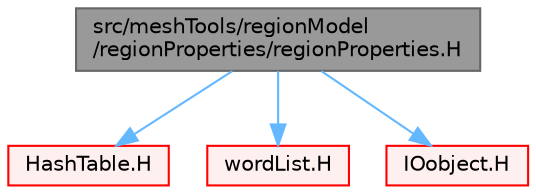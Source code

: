 digraph "src/meshTools/regionModel/regionProperties/regionProperties.H"
{
 // LATEX_PDF_SIZE
  bgcolor="transparent";
  edge [fontname=Helvetica,fontsize=10,labelfontname=Helvetica,labelfontsize=10];
  node [fontname=Helvetica,fontsize=10,shape=box,height=0.2,width=0.4];
  Node1 [id="Node000001",label="src/meshTools/regionModel\l/regionProperties/regionProperties.H",height=0.2,width=0.4,color="gray40", fillcolor="grey60", style="filled", fontcolor="black",tooltip=" "];
  Node1 -> Node2 [id="edge1_Node000001_Node000002",color="steelblue1",style="solid",tooltip=" "];
  Node2 [id="Node000002",label="HashTable.H",height=0.2,width=0.4,color="red", fillcolor="#FFF0F0", style="filled",URL="$HashTable_8H.html",tooltip=" "];
  Node1 -> Node84 [id="edge2_Node000001_Node000084",color="steelblue1",style="solid",tooltip=" "];
  Node84 [id="Node000084",label="wordList.H",height=0.2,width=0.4,color="red", fillcolor="#FFF0F0", style="filled",URL="$wordList_8H.html",tooltip=" "];
  Node1 -> Node111 [id="edge3_Node000001_Node000111",color="steelblue1",style="solid",tooltip=" "];
  Node111 [id="Node000111",label="IOobject.H",height=0.2,width=0.4,color="red", fillcolor="#FFF0F0", style="filled",URL="$IOobject_8H.html",tooltip=" "];
}
